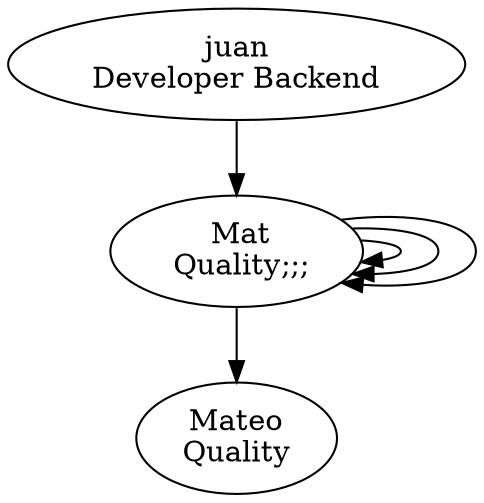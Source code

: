 digraph Usuarios {
  "BDEV-1" [label="juan\nDeveloper Backend"];
  "" [label=" Nombre\n Puesto; ; ; "];
  "" [label="Leondardo\n Frontend Developer;;;"];
  "" [label=" Cristian\n Backend Developer;;;"];
  "" [label=" Mat\n Quality;;;"];
  "QA-1" [label="Mateo\nQuality"];
  subgraph fila1 {
    label="Fila 1";
    "BDEV-1";
    "";
    "";
    "";
    "";
    "QA-1";
  }
  "BDEV-1" -> "";
  "" -> "";
  "" -> "";
  "" -> "";
  "" -> "QA-1";
}
